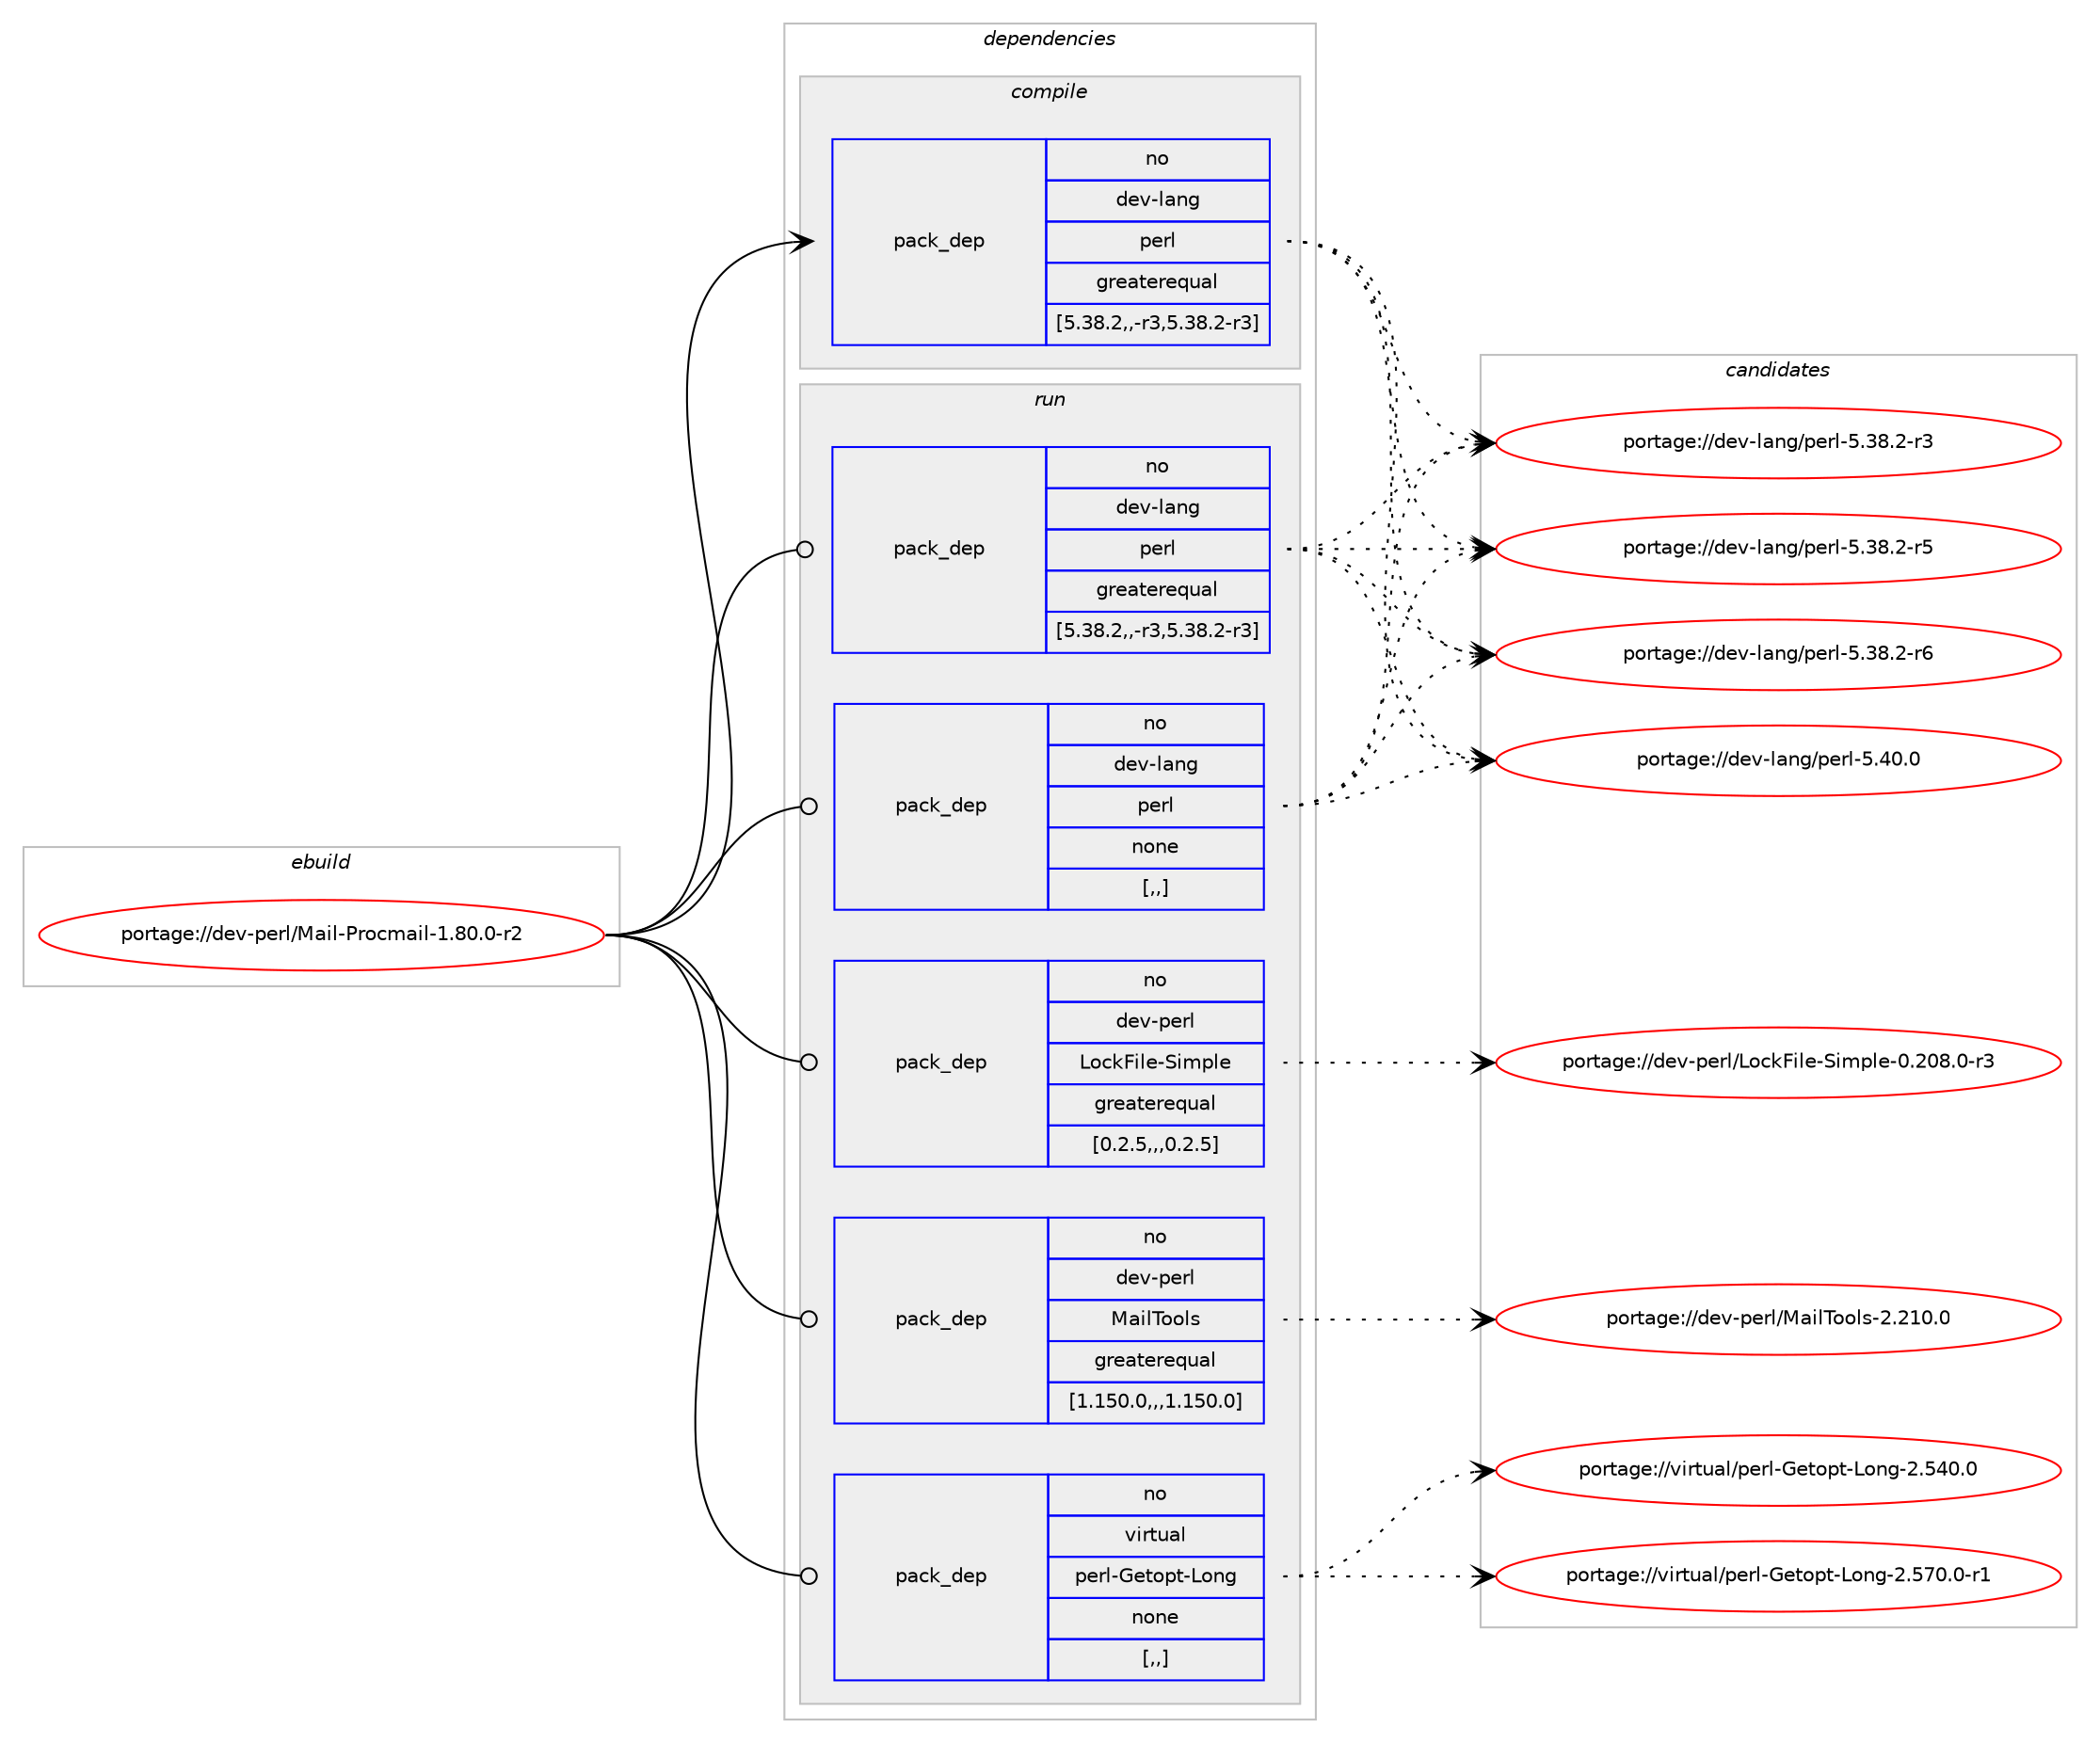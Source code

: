 digraph prolog {

# *************
# Graph options
# *************

newrank=true;
concentrate=true;
compound=true;
graph [rankdir=LR,fontname=Helvetica,fontsize=10,ranksep=1.5];#, ranksep=2.5, nodesep=0.2];
edge  [arrowhead=vee];
node  [fontname=Helvetica,fontsize=10];

# **********
# The ebuild
# **********

subgraph cluster_leftcol {
color=gray;
rank=same;
label=<<i>ebuild</i>>;
id [label="portage://dev-perl/Mail-Procmail-1.80.0-r2", color=red, width=4, href="../dev-perl/Mail-Procmail-1.80.0-r2.svg"];
}

# ****************
# The dependencies
# ****************

subgraph cluster_midcol {
color=gray;
label=<<i>dependencies</i>>;
subgraph cluster_compile {
fillcolor="#eeeeee";
style=filled;
label=<<i>compile</i>>;
subgraph pack99330 {
dependency129547 [label=<<TABLE BORDER="0" CELLBORDER="1" CELLSPACING="0" CELLPADDING="4" WIDTH="220"><TR><TD ROWSPAN="6" CELLPADDING="30">pack_dep</TD></TR><TR><TD WIDTH="110">no</TD></TR><TR><TD>dev-lang</TD></TR><TR><TD>perl</TD></TR><TR><TD>greaterequal</TD></TR><TR><TD>[5.38.2,,-r3,5.38.2-r3]</TD></TR></TABLE>>, shape=none, color=blue];
}
id:e -> dependency129547:w [weight=20,style="solid",arrowhead="vee"];
}
subgraph cluster_compileandrun {
fillcolor="#eeeeee";
style=filled;
label=<<i>compile and run</i>>;
}
subgraph cluster_run {
fillcolor="#eeeeee";
style=filled;
label=<<i>run</i>>;
subgraph pack99331 {
dependency129548 [label=<<TABLE BORDER="0" CELLBORDER="1" CELLSPACING="0" CELLPADDING="4" WIDTH="220"><TR><TD ROWSPAN="6" CELLPADDING="30">pack_dep</TD></TR><TR><TD WIDTH="110">no</TD></TR><TR><TD>dev-lang</TD></TR><TR><TD>perl</TD></TR><TR><TD>greaterequal</TD></TR><TR><TD>[5.38.2,,-r3,5.38.2-r3]</TD></TR></TABLE>>, shape=none, color=blue];
}
id:e -> dependency129548:w [weight=20,style="solid",arrowhead="odot"];
subgraph pack99332 {
dependency129549 [label=<<TABLE BORDER="0" CELLBORDER="1" CELLSPACING="0" CELLPADDING="4" WIDTH="220"><TR><TD ROWSPAN="6" CELLPADDING="30">pack_dep</TD></TR><TR><TD WIDTH="110">no</TD></TR><TR><TD>dev-lang</TD></TR><TR><TD>perl</TD></TR><TR><TD>none</TD></TR><TR><TD>[,,]</TD></TR></TABLE>>, shape=none, color=blue];
}
id:e -> dependency129549:w [weight=20,style="solid",arrowhead="odot"];
subgraph pack99333 {
dependency129550 [label=<<TABLE BORDER="0" CELLBORDER="1" CELLSPACING="0" CELLPADDING="4" WIDTH="220"><TR><TD ROWSPAN="6" CELLPADDING="30">pack_dep</TD></TR><TR><TD WIDTH="110">no</TD></TR><TR><TD>dev-perl</TD></TR><TR><TD>LockFile-Simple</TD></TR><TR><TD>greaterequal</TD></TR><TR><TD>[0.2.5,,,0.2.5]</TD></TR></TABLE>>, shape=none, color=blue];
}
id:e -> dependency129550:w [weight=20,style="solid",arrowhead="odot"];
subgraph pack99334 {
dependency129551 [label=<<TABLE BORDER="0" CELLBORDER="1" CELLSPACING="0" CELLPADDING="4" WIDTH="220"><TR><TD ROWSPAN="6" CELLPADDING="30">pack_dep</TD></TR><TR><TD WIDTH="110">no</TD></TR><TR><TD>dev-perl</TD></TR><TR><TD>MailTools</TD></TR><TR><TD>greaterequal</TD></TR><TR><TD>[1.150.0,,,1.150.0]</TD></TR></TABLE>>, shape=none, color=blue];
}
id:e -> dependency129551:w [weight=20,style="solid",arrowhead="odot"];
subgraph pack99335 {
dependency129552 [label=<<TABLE BORDER="0" CELLBORDER="1" CELLSPACING="0" CELLPADDING="4" WIDTH="220"><TR><TD ROWSPAN="6" CELLPADDING="30">pack_dep</TD></TR><TR><TD WIDTH="110">no</TD></TR><TR><TD>virtual</TD></TR><TR><TD>perl-Getopt-Long</TD></TR><TR><TD>none</TD></TR><TR><TD>[,,]</TD></TR></TABLE>>, shape=none, color=blue];
}
id:e -> dependency129552:w [weight=20,style="solid",arrowhead="odot"];
}
}

# **************
# The candidates
# **************

subgraph cluster_choices {
rank=same;
color=gray;
label=<<i>candidates</i>>;

subgraph choice99330 {
color=black;
nodesep=1;
choice100101118451089711010347112101114108455346515646504511451 [label="portage://dev-lang/perl-5.38.2-r3", color=red, width=4,href="../dev-lang/perl-5.38.2-r3.svg"];
choice100101118451089711010347112101114108455346515646504511453 [label="portage://dev-lang/perl-5.38.2-r5", color=red, width=4,href="../dev-lang/perl-5.38.2-r5.svg"];
choice100101118451089711010347112101114108455346515646504511454 [label="portage://dev-lang/perl-5.38.2-r6", color=red, width=4,href="../dev-lang/perl-5.38.2-r6.svg"];
choice10010111845108971101034711210111410845534652484648 [label="portage://dev-lang/perl-5.40.0", color=red, width=4,href="../dev-lang/perl-5.40.0.svg"];
dependency129547:e -> choice100101118451089711010347112101114108455346515646504511451:w [style=dotted,weight="100"];
dependency129547:e -> choice100101118451089711010347112101114108455346515646504511453:w [style=dotted,weight="100"];
dependency129547:e -> choice100101118451089711010347112101114108455346515646504511454:w [style=dotted,weight="100"];
dependency129547:e -> choice10010111845108971101034711210111410845534652484648:w [style=dotted,weight="100"];
}
subgraph choice99331 {
color=black;
nodesep=1;
choice100101118451089711010347112101114108455346515646504511451 [label="portage://dev-lang/perl-5.38.2-r3", color=red, width=4,href="../dev-lang/perl-5.38.2-r3.svg"];
choice100101118451089711010347112101114108455346515646504511453 [label="portage://dev-lang/perl-5.38.2-r5", color=red, width=4,href="../dev-lang/perl-5.38.2-r5.svg"];
choice100101118451089711010347112101114108455346515646504511454 [label="portage://dev-lang/perl-5.38.2-r6", color=red, width=4,href="../dev-lang/perl-5.38.2-r6.svg"];
choice10010111845108971101034711210111410845534652484648 [label="portage://dev-lang/perl-5.40.0", color=red, width=4,href="../dev-lang/perl-5.40.0.svg"];
dependency129548:e -> choice100101118451089711010347112101114108455346515646504511451:w [style=dotted,weight="100"];
dependency129548:e -> choice100101118451089711010347112101114108455346515646504511453:w [style=dotted,weight="100"];
dependency129548:e -> choice100101118451089711010347112101114108455346515646504511454:w [style=dotted,weight="100"];
dependency129548:e -> choice10010111845108971101034711210111410845534652484648:w [style=dotted,weight="100"];
}
subgraph choice99332 {
color=black;
nodesep=1;
choice100101118451089711010347112101114108455346515646504511451 [label="portage://dev-lang/perl-5.38.2-r3", color=red, width=4,href="../dev-lang/perl-5.38.2-r3.svg"];
choice100101118451089711010347112101114108455346515646504511453 [label="portage://dev-lang/perl-5.38.2-r5", color=red, width=4,href="../dev-lang/perl-5.38.2-r5.svg"];
choice100101118451089711010347112101114108455346515646504511454 [label="portage://dev-lang/perl-5.38.2-r6", color=red, width=4,href="../dev-lang/perl-5.38.2-r6.svg"];
choice10010111845108971101034711210111410845534652484648 [label="portage://dev-lang/perl-5.40.0", color=red, width=4,href="../dev-lang/perl-5.40.0.svg"];
dependency129549:e -> choice100101118451089711010347112101114108455346515646504511451:w [style=dotted,weight="100"];
dependency129549:e -> choice100101118451089711010347112101114108455346515646504511453:w [style=dotted,weight="100"];
dependency129549:e -> choice100101118451089711010347112101114108455346515646504511454:w [style=dotted,weight="100"];
dependency129549:e -> choice10010111845108971101034711210111410845534652484648:w [style=dotted,weight="100"];
}
subgraph choice99333 {
color=black;
nodesep=1;
choice1001011184511210111410847761119910770105108101458310510911210810145484650485646484511451 [label="portage://dev-perl/LockFile-Simple-0.208.0-r3", color=red, width=4,href="../dev-perl/LockFile-Simple-0.208.0-r3.svg"];
dependency129550:e -> choice1001011184511210111410847761119910770105108101458310510911210810145484650485646484511451:w [style=dotted,weight="100"];
}
subgraph choice99334 {
color=black;
nodesep=1;
choice10010111845112101114108477797105108841111111081154550465049484648 [label="portage://dev-perl/MailTools-2.210.0", color=red, width=4,href="../dev-perl/MailTools-2.210.0.svg"];
dependency129551:e -> choice10010111845112101114108477797105108841111111081154550465049484648:w [style=dotted,weight="100"];
}
subgraph choice99335 {
color=black;
nodesep=1;
choice1181051141161179710847112101114108457110111611111211645761111101034550465352484648 [label="portage://virtual/perl-Getopt-Long-2.540.0", color=red, width=4,href="../virtual/perl-Getopt-Long-2.540.0.svg"];
choice11810511411611797108471121011141084571101116111112116457611111010345504653554846484511449 [label="portage://virtual/perl-Getopt-Long-2.570.0-r1", color=red, width=4,href="../virtual/perl-Getopt-Long-2.570.0-r1.svg"];
dependency129552:e -> choice1181051141161179710847112101114108457110111611111211645761111101034550465352484648:w [style=dotted,weight="100"];
dependency129552:e -> choice11810511411611797108471121011141084571101116111112116457611111010345504653554846484511449:w [style=dotted,weight="100"];
}
}

}
